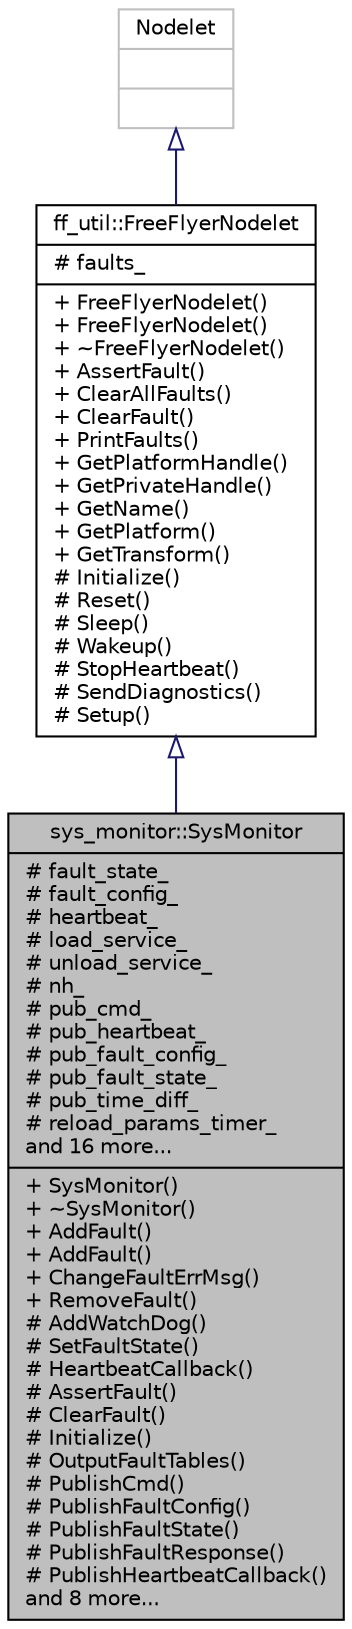 digraph "sys_monitor::SysMonitor"
{
 // LATEX_PDF_SIZE
  edge [fontname="Helvetica",fontsize="10",labelfontname="Helvetica",labelfontsize="10"];
  node [fontname="Helvetica",fontsize="10",shape=record];
  Node1 [label="{sys_monitor::SysMonitor\n|# fault_state_\l# fault_config_\l# heartbeat_\l# load_service_\l# unload_service_\l# nh_\l# pub_cmd_\l# pub_heartbeat_\l# pub_fault_config_\l# pub_fault_state_\l# pub_time_diff_\l# reload_params_timer_\land 16 more...\l|+ SysMonitor()\l+ ~SysMonitor()\l+ AddFault()\l+ AddFault()\l+ ChangeFaultErrMsg()\l+ RemoveFault()\l# AddWatchDog()\l# SetFaultState()\l# HeartbeatCallback()\l# AssertFault()\l# ClearFault()\l# Initialize()\l# OutputFaultTables()\l# PublishCmd()\l# PublishFaultConfig()\l# PublishFaultState()\l# PublishFaultResponse()\l# PublishHeartbeatCallback()\land 8 more...\l}",height=0.2,width=0.4,color="black", fillcolor="grey75", style="filled", fontcolor="black",tooltip=" "];
  Node2 -> Node1 [dir="back",color="midnightblue",fontsize="10",style="solid",arrowtail="onormal",fontname="Helvetica"];
  Node2 [label="{ff_util::FreeFlyerNodelet\n|# faults_\l|+ FreeFlyerNodelet()\l+ FreeFlyerNodelet()\l+ ~FreeFlyerNodelet()\l+ AssertFault()\l+ ClearAllFaults()\l+ ClearFault()\l+ PrintFaults()\l+ GetPlatformHandle()\l+ GetPrivateHandle()\l+ GetName()\l+ GetPlatform()\l+ GetTransform()\l# Initialize()\l# Reset()\l# Sleep()\l# Wakeup()\l# StopHeartbeat()\l# SendDiagnostics()\l# Setup()\l}",height=0.2,width=0.4,color="black", fillcolor="white", style="filled",URL="$classff__util_1_1FreeFlyerNodelet.html",tooltip=" "];
  Node3 -> Node2 [dir="back",color="midnightblue",fontsize="10",style="solid",arrowtail="onormal",fontname="Helvetica"];
  Node3 [label="{Nodelet\n||}",height=0.2,width=0.4,color="grey75", fillcolor="white", style="filled",tooltip=" "];
}
